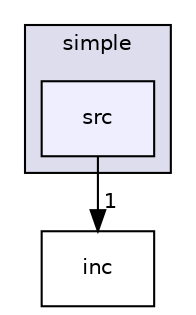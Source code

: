 digraph "muju/modules/simple/src" {
  compound=true
  node [ fontsize="10", fontname="Helvetica"];
  edge [ labelfontsize="10", labelfontname="Helvetica"];
  subgraph clusterdir_cacb091512041e114879a928fdb68814 {
    graph [ bgcolor="#ddddee", pencolor="black", label="simple" fontname="Helvetica", fontsize="10", URL="dir_cacb091512041e114879a928fdb68814.html"]
  dir_5b672a13903c70ab4eb6c43235bf1261 [shape=box, label="src", style="filled", fillcolor="#eeeeff", pencolor="black", URL="dir_5b672a13903c70ab4eb6c43235bf1261.html"];
  }
  dir_7dd16bd0cb540b3e9bbec7e0e833eaa7 [shape=box label="inc" URL="dir_7dd16bd0cb540b3e9bbec7e0e833eaa7.html"];
  dir_5b672a13903c70ab4eb6c43235bf1261->dir_7dd16bd0cb540b3e9bbec7e0e833eaa7 [headlabel="1", labeldistance=1.5 headhref="dir_000101_000100.html"];
}
